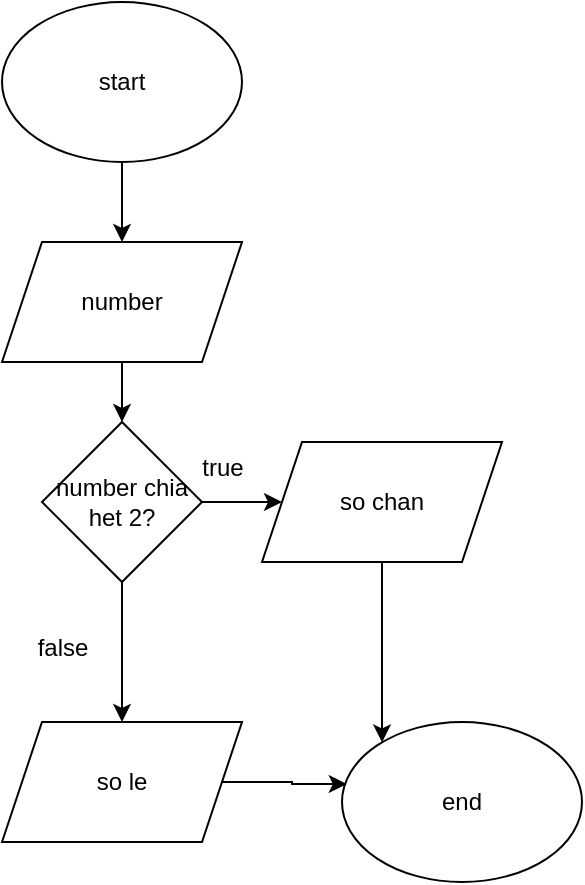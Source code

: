 <mxfile version="22.0.3" type="device">
  <diagram id="C5RBs43oDa-KdzZeNtuy" name="Page-1">
    <mxGraphModel dx="1036" dy="606" grid="1" gridSize="10" guides="1" tooltips="1" connect="1" arrows="1" fold="1" page="1" pageScale="1" pageWidth="827" pageHeight="1169" math="0" shadow="0">
      <root>
        <mxCell id="WIyWlLk6GJQsqaUBKTNV-0" />
        <mxCell id="WIyWlLk6GJQsqaUBKTNV-1" parent="WIyWlLk6GJQsqaUBKTNV-0" />
        <mxCell id="afgc6z-RETcrpsBKofpW-2" value="" style="edgeStyle=orthogonalEdgeStyle;rounded=0;orthogonalLoop=1;jettySize=auto;html=1;" edge="1" parent="WIyWlLk6GJQsqaUBKTNV-1" source="afgc6z-RETcrpsBKofpW-0" target="afgc6z-RETcrpsBKofpW-1">
          <mxGeometry relative="1" as="geometry" />
        </mxCell>
        <mxCell id="afgc6z-RETcrpsBKofpW-0" value="start" style="ellipse;whiteSpace=wrap;html=1;" vertex="1" parent="WIyWlLk6GJQsqaUBKTNV-1">
          <mxGeometry x="330" y="40" width="120" height="80" as="geometry" />
        </mxCell>
        <mxCell id="afgc6z-RETcrpsBKofpW-4" value="" style="edgeStyle=orthogonalEdgeStyle;rounded=0;orthogonalLoop=1;jettySize=auto;html=1;" edge="1" parent="WIyWlLk6GJQsqaUBKTNV-1" source="afgc6z-RETcrpsBKofpW-1" target="afgc6z-RETcrpsBKofpW-3">
          <mxGeometry relative="1" as="geometry" />
        </mxCell>
        <mxCell id="afgc6z-RETcrpsBKofpW-1" value="number" style="shape=parallelogram;perimeter=parallelogramPerimeter;whiteSpace=wrap;html=1;fixedSize=1;" vertex="1" parent="WIyWlLk6GJQsqaUBKTNV-1">
          <mxGeometry x="330" y="160" width="120" height="60" as="geometry" />
        </mxCell>
        <mxCell id="afgc6z-RETcrpsBKofpW-6" value="" style="edgeStyle=orthogonalEdgeStyle;rounded=0;orthogonalLoop=1;jettySize=auto;html=1;" edge="1" parent="WIyWlLk6GJQsqaUBKTNV-1" source="afgc6z-RETcrpsBKofpW-3" target="afgc6z-RETcrpsBKofpW-5">
          <mxGeometry relative="1" as="geometry" />
        </mxCell>
        <mxCell id="afgc6z-RETcrpsBKofpW-9" value="" style="edgeStyle=orthogonalEdgeStyle;rounded=0;orthogonalLoop=1;jettySize=auto;html=1;" edge="1" parent="WIyWlLk6GJQsqaUBKTNV-1" source="afgc6z-RETcrpsBKofpW-3" target="afgc6z-RETcrpsBKofpW-8">
          <mxGeometry relative="1" as="geometry" />
        </mxCell>
        <mxCell id="afgc6z-RETcrpsBKofpW-3" value="number chia het 2?" style="rhombus;whiteSpace=wrap;html=1;" vertex="1" parent="WIyWlLk6GJQsqaUBKTNV-1">
          <mxGeometry x="350" y="250" width="80" height="80" as="geometry" />
        </mxCell>
        <mxCell id="afgc6z-RETcrpsBKofpW-11" value="" style="edgeStyle=orthogonalEdgeStyle;rounded=0;orthogonalLoop=1;jettySize=auto;html=1;" edge="1" parent="WIyWlLk6GJQsqaUBKTNV-1" source="afgc6z-RETcrpsBKofpW-5" target="afgc6z-RETcrpsBKofpW-10">
          <mxGeometry relative="1" as="geometry">
            <Array as="points">
              <mxPoint x="520" y="380" />
              <mxPoint x="520" y="380" />
            </Array>
          </mxGeometry>
        </mxCell>
        <mxCell id="afgc6z-RETcrpsBKofpW-5" value="so chan" style="shape=parallelogram;perimeter=parallelogramPerimeter;whiteSpace=wrap;html=1;fixedSize=1;" vertex="1" parent="WIyWlLk6GJQsqaUBKTNV-1">
          <mxGeometry x="460" y="260" width="120" height="60" as="geometry" />
        </mxCell>
        <mxCell id="afgc6z-RETcrpsBKofpW-7" value="true" style="text;html=1;align=center;verticalAlign=middle;resizable=0;points=[];autosize=1;strokeColor=none;fillColor=none;" vertex="1" parent="WIyWlLk6GJQsqaUBKTNV-1">
          <mxGeometry x="420" y="258" width="40" height="30" as="geometry" />
        </mxCell>
        <mxCell id="afgc6z-RETcrpsBKofpW-8" value="so le" style="shape=parallelogram;perimeter=parallelogramPerimeter;whiteSpace=wrap;html=1;fixedSize=1;" vertex="1" parent="WIyWlLk6GJQsqaUBKTNV-1">
          <mxGeometry x="330" y="400" width="120" height="60" as="geometry" />
        </mxCell>
        <mxCell id="afgc6z-RETcrpsBKofpW-10" value="end" style="ellipse;whiteSpace=wrap;html=1;" vertex="1" parent="WIyWlLk6GJQsqaUBKTNV-1">
          <mxGeometry x="500" y="400" width="120" height="80" as="geometry" />
        </mxCell>
        <mxCell id="afgc6z-RETcrpsBKofpW-12" style="edgeStyle=orthogonalEdgeStyle;rounded=0;orthogonalLoop=1;jettySize=auto;html=1;exitX=1;exitY=0.5;exitDx=0;exitDy=0;entryX=0.02;entryY=0.388;entryDx=0;entryDy=0;entryPerimeter=0;" edge="1" parent="WIyWlLk6GJQsqaUBKTNV-1" source="afgc6z-RETcrpsBKofpW-8" target="afgc6z-RETcrpsBKofpW-10">
          <mxGeometry relative="1" as="geometry">
            <Array as="points">
              <mxPoint x="475" y="430" />
              <mxPoint x="475" y="431" />
            </Array>
          </mxGeometry>
        </mxCell>
        <mxCell id="afgc6z-RETcrpsBKofpW-13" value="false" style="text;html=1;align=center;verticalAlign=middle;resizable=0;points=[];autosize=1;strokeColor=none;fillColor=none;" vertex="1" parent="WIyWlLk6GJQsqaUBKTNV-1">
          <mxGeometry x="335" y="348" width="50" height="30" as="geometry" />
        </mxCell>
      </root>
    </mxGraphModel>
  </diagram>
</mxfile>
